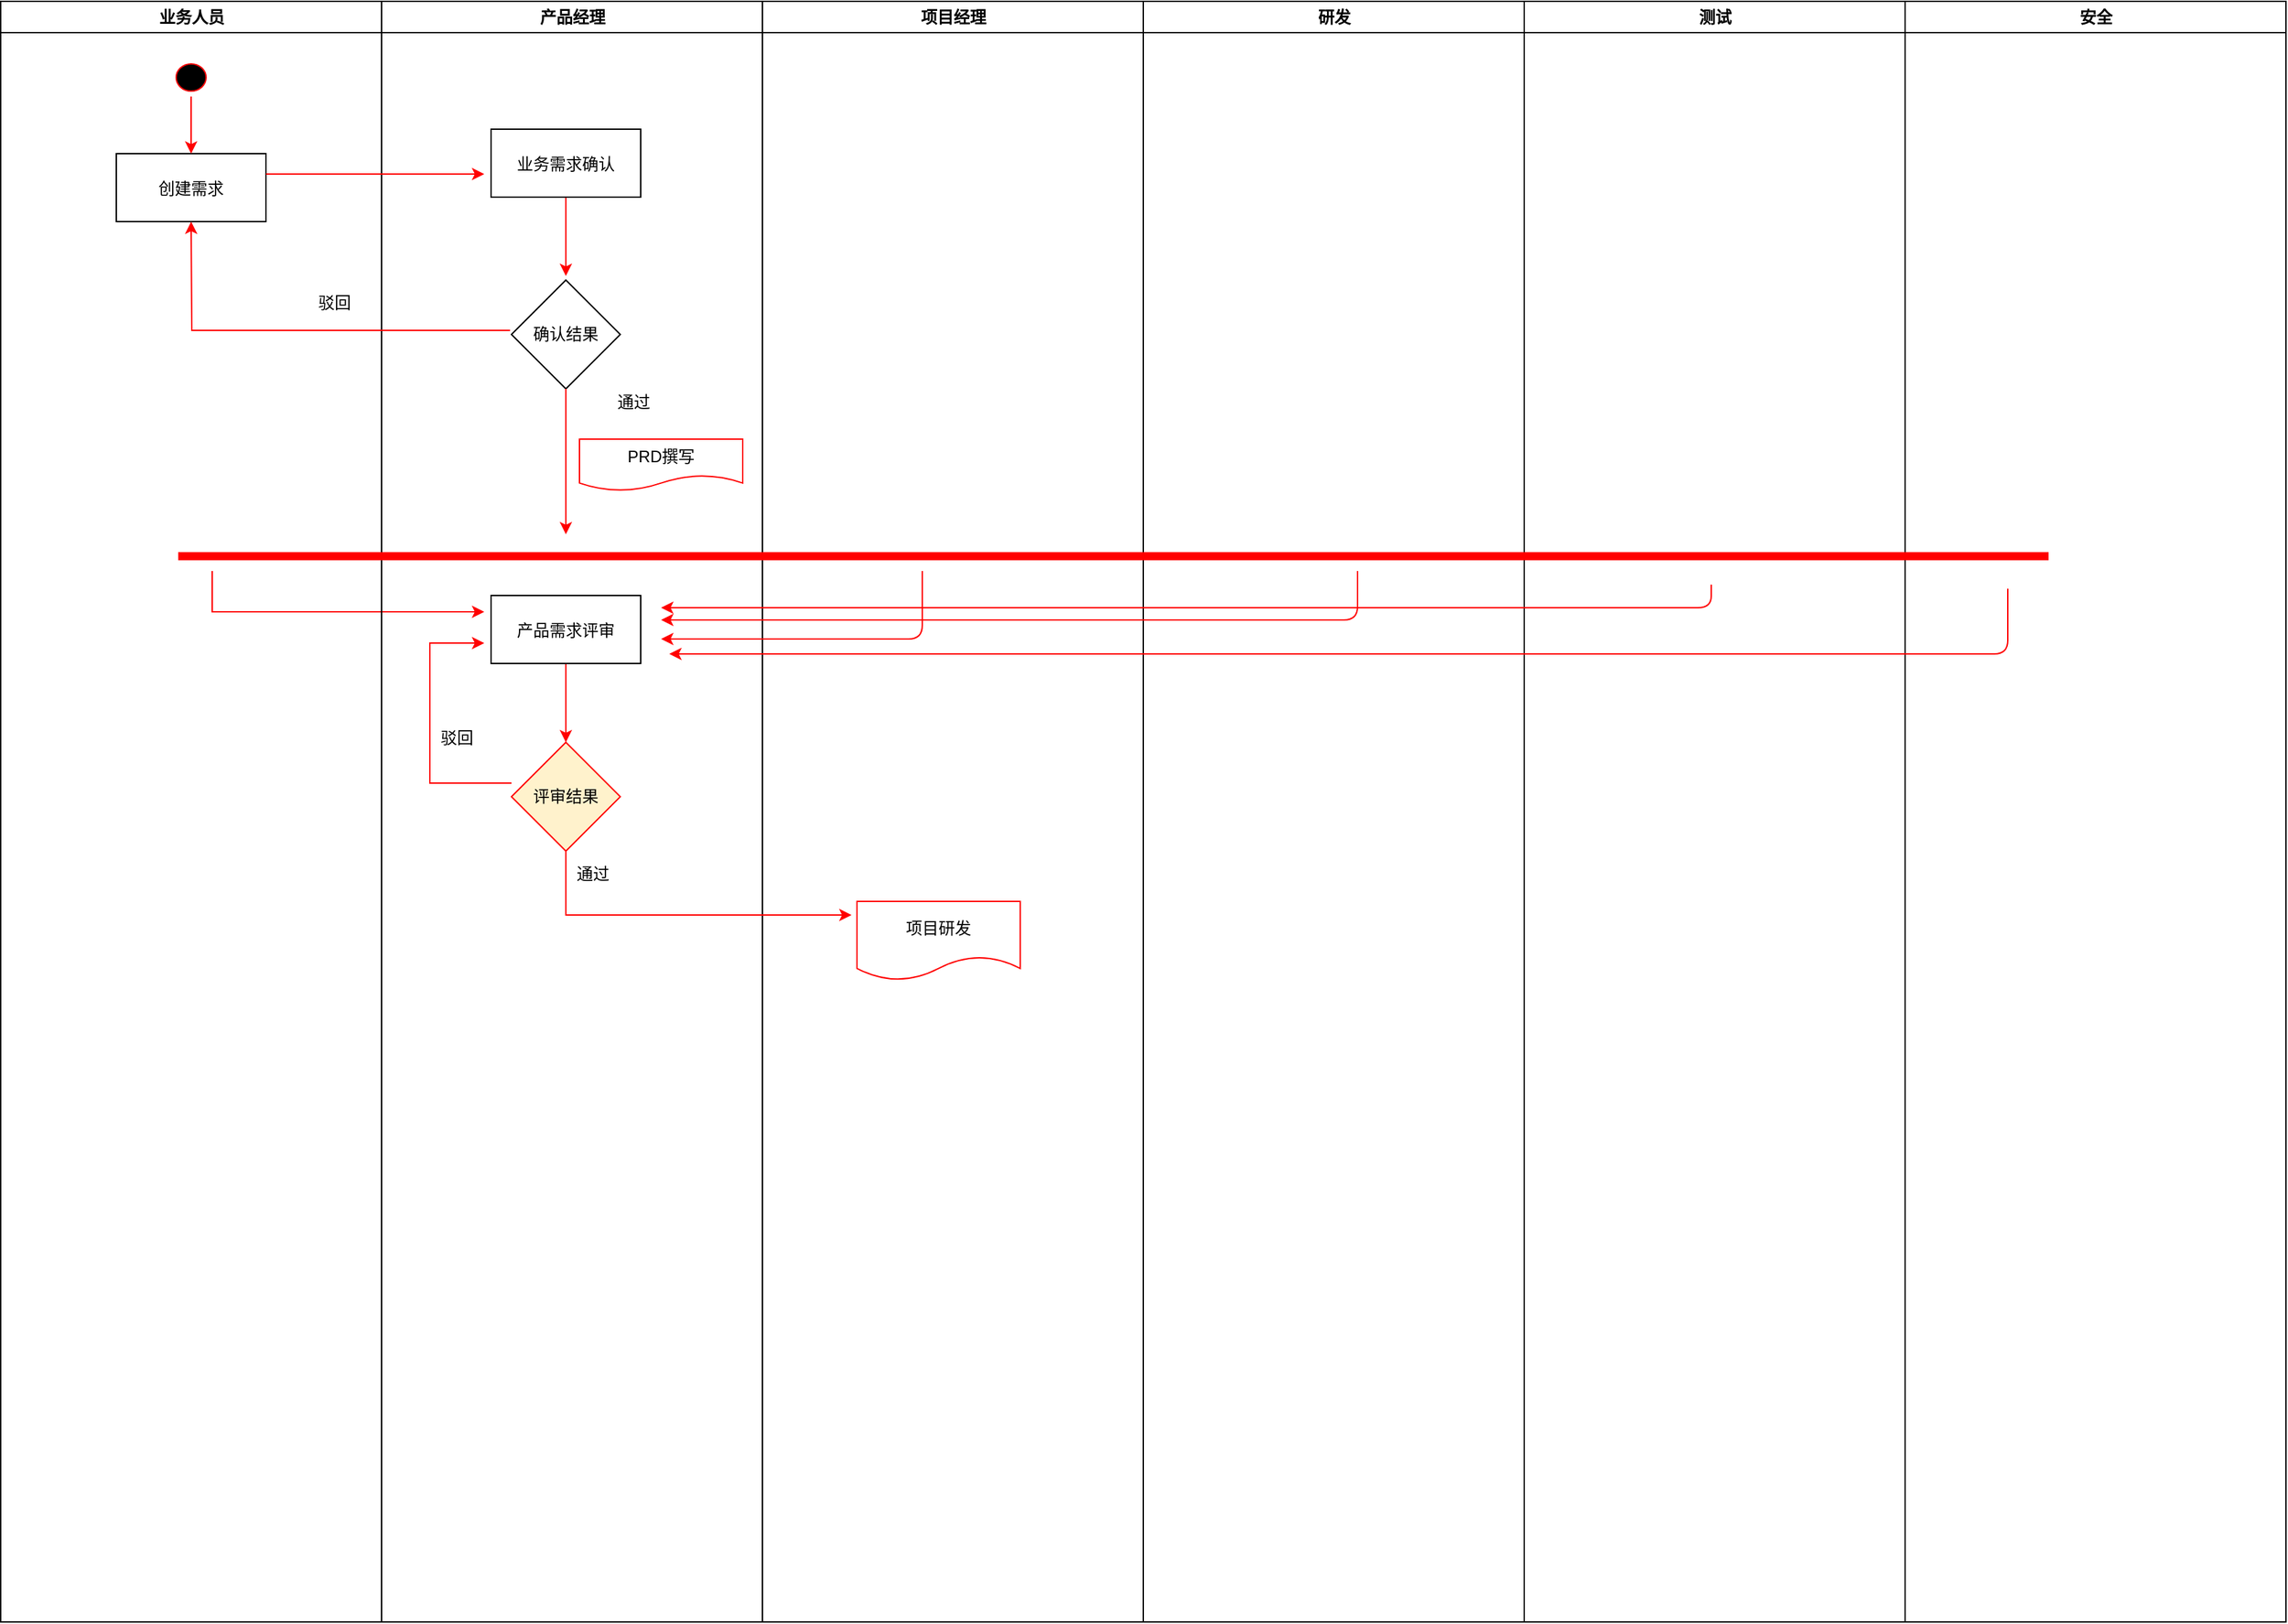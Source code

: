 <mxfile version="14.8.0" type="github">
  <diagram name="Page-1" id="e7e014a7-5840-1c2e-5031-d8a46d1fe8dd">
    <mxGraphModel dx="946" dy="622" grid="1" gridSize="10" guides="1" tooltips="1" connect="1" arrows="1" fold="1" page="1" pageScale="1" pageWidth="1169" pageHeight="826" background="none" math="0" shadow="0">
      <root>
        <mxCell id="0" />
        <mxCell id="1" parent="0" />
        <mxCell id="-G7RlhfHXF_KcmEhn6gb-41" value="业务人员" style="swimlane;whiteSpace=wrap" vertex="1" parent="1">
          <mxGeometry x="1004.5" y="128" width="280" height="1192" as="geometry" />
        </mxCell>
        <mxCell id="-G7RlhfHXF_KcmEhn6gb-42" value="创建需求" style="" vertex="1" parent="-G7RlhfHXF_KcmEhn6gb-41">
          <mxGeometry x="85" y="112" width="110" height="50" as="geometry" />
        </mxCell>
        <mxCell id="-G7RlhfHXF_KcmEhn6gb-58" value="" style="ellipse;shape=startState;fillColor=#000000;strokeColor=#ff0000;" vertex="1" parent="-G7RlhfHXF_KcmEhn6gb-41">
          <mxGeometry x="125" y="42" width="30" height="28" as="geometry" />
        </mxCell>
        <mxCell id="-G7RlhfHXF_KcmEhn6gb-73" value="驳回" style="text;html=1;strokeColor=none;fillColor=none;align=center;verticalAlign=middle;whiteSpace=wrap;rounded=0;" vertex="1" parent="-G7RlhfHXF_KcmEhn6gb-41">
          <mxGeometry x="225.5" y="212" width="40" height="20" as="geometry" />
        </mxCell>
        <mxCell id="-G7RlhfHXF_KcmEhn6gb-79" style="edgeStyle=none;rounded=0;orthogonalLoop=1;jettySize=auto;html=1;exitX=0.5;exitY=0;exitDx=0;exitDy=0;strokeColor=#FF0000;" edge="1" parent="-G7RlhfHXF_KcmEhn6gb-41" source="-G7RlhfHXF_KcmEhn6gb-73" target="-G7RlhfHXF_KcmEhn6gb-73">
          <mxGeometry relative="1" as="geometry" />
        </mxCell>
        <mxCell id="-G7RlhfHXF_KcmEhn6gb-95" style="edgeStyle=none;rounded=0;orthogonalLoop=1;jettySize=auto;html=1;strokeColor=#FF0000;" edge="1" parent="-G7RlhfHXF_KcmEhn6gb-41">
          <mxGeometry relative="1" as="geometry">
            <mxPoint x="355.5" y="449" as="targetPoint" />
            <mxPoint x="155.5" y="419" as="sourcePoint" />
            <Array as="points">
              <mxPoint x="155.5" y="449" />
            </Array>
          </mxGeometry>
        </mxCell>
        <mxCell id="-G7RlhfHXF_KcmEhn6gb-47" value="产品经理" style="swimlane;whiteSpace=wrap" vertex="1" parent="1">
          <mxGeometry x="1284.5" y="128" width="280" height="1192" as="geometry" />
        </mxCell>
        <mxCell id="-G7RlhfHXF_KcmEhn6gb-72" value="通过" style="text;html=1;strokeColor=none;fillColor=none;align=center;verticalAlign=middle;whiteSpace=wrap;rounded=0;" vertex="1" parent="-G7RlhfHXF_KcmEhn6gb-47">
          <mxGeometry x="165.5" y="285" width="40" height="20" as="geometry" />
        </mxCell>
        <mxCell id="-G7RlhfHXF_KcmEhn6gb-77" style="edgeStyle=none;rounded=0;orthogonalLoop=1;jettySize=auto;html=1;exitX=0.5;exitY=1;exitDx=0;exitDy=0;strokeColor=#FF0000;" edge="1" parent="-G7RlhfHXF_KcmEhn6gb-47" source="-G7RlhfHXF_KcmEhn6gb-75">
          <mxGeometry relative="1" as="geometry">
            <mxPoint x="135.5" y="202" as="targetPoint" />
          </mxGeometry>
        </mxCell>
        <mxCell id="-G7RlhfHXF_KcmEhn6gb-75" value="业务需求确认" style="" vertex="1" parent="-G7RlhfHXF_KcmEhn6gb-47">
          <mxGeometry x="80.5" y="94" width="110" height="50" as="geometry" />
        </mxCell>
        <mxCell id="-G7RlhfHXF_KcmEhn6gb-80" value="确认结果" style="rhombus;whiteSpace=wrap;html=1;" vertex="1" parent="-G7RlhfHXF_KcmEhn6gb-47">
          <mxGeometry x="95.5" y="205" width="80" height="80" as="geometry" />
        </mxCell>
        <mxCell id="-G7RlhfHXF_KcmEhn6gb-87" style="edgeStyle=none;rounded=0;orthogonalLoop=1;jettySize=auto;html=1;exitX=0.5;exitY=1;exitDx=0;exitDy=0;strokeColor=#FF0000;" edge="1" parent="-G7RlhfHXF_KcmEhn6gb-47" source="-G7RlhfHXF_KcmEhn6gb-83" target="-G7RlhfHXF_KcmEhn6gb-84">
          <mxGeometry relative="1" as="geometry" />
        </mxCell>
        <mxCell id="-G7RlhfHXF_KcmEhn6gb-83" value="产品需求评审" style="" vertex="1" parent="-G7RlhfHXF_KcmEhn6gb-47">
          <mxGeometry x="80.5" y="437" width="110" height="50" as="geometry" />
        </mxCell>
        <mxCell id="-G7RlhfHXF_KcmEhn6gb-84" value="评审结果" style="rhombus;whiteSpace=wrap;html=1;fillColor=#fff2cc;strokeColor=#FF0000;" vertex="1" parent="-G7RlhfHXF_KcmEhn6gb-47">
          <mxGeometry x="95.5" y="545" width="80" height="80" as="geometry" />
        </mxCell>
        <mxCell id="-G7RlhfHXF_KcmEhn6gb-99" value="驳回" style="text;html=1;strokeColor=none;fillColor=none;align=center;verticalAlign=middle;whiteSpace=wrap;rounded=0;" vertex="1" parent="-G7RlhfHXF_KcmEhn6gb-47">
          <mxGeometry x="35.5" y="532" width="40" height="20" as="geometry" />
        </mxCell>
        <mxCell id="-G7RlhfHXF_KcmEhn6gb-111" value="PRD撰写" style="shape=document;whiteSpace=wrap;html=1;boundedLbl=1;strokeColor=#FF0000;" vertex="1" parent="-G7RlhfHXF_KcmEhn6gb-47">
          <mxGeometry x="145.5" y="322" width="120" height="38" as="geometry" />
        </mxCell>
        <mxCell id="-G7RlhfHXF_KcmEhn6gb-50" value="项目经理" style="swimlane;whiteSpace=wrap" vertex="1" parent="1">
          <mxGeometry x="1564.5" y="128" width="280" height="1192" as="geometry" />
        </mxCell>
        <mxCell id="-G7RlhfHXF_KcmEhn6gb-112" value="项目研发" style="shape=document;whiteSpace=wrap;html=1;boundedLbl=1;strokeColor=#FF0000;" vertex="1" parent="-G7RlhfHXF_KcmEhn6gb-50">
          <mxGeometry x="69.5" y="662" width="120" height="58" as="geometry" />
        </mxCell>
        <mxCell id="-G7RlhfHXF_KcmEhn6gb-52" value="研发" style="swimlane;whiteSpace=wrap" vertex="1" parent="1">
          <mxGeometry x="1844.5" y="128" width="280" height="1192" as="geometry" />
        </mxCell>
        <mxCell id="-G7RlhfHXF_KcmEhn6gb-54" value="测试" style="swimlane;whiteSpace=wrap" vertex="1" parent="1">
          <mxGeometry x="2124.5" y="128" width="280" height="1192" as="geometry" />
        </mxCell>
        <mxCell id="-G7RlhfHXF_KcmEhn6gb-94" value="" style="endArrow=classic;html=1;strokeColor=#FF0000;" edge="1" parent="-G7RlhfHXF_KcmEhn6gb-54">
          <mxGeometry width="50" height="50" relative="1" as="geometry">
            <mxPoint x="137.5" y="429" as="sourcePoint" />
            <mxPoint x="-634.5" y="446" as="targetPoint" />
            <Array as="points">
              <mxPoint x="137.5" y="446" />
              <mxPoint x="-14.5" y="446" />
            </Array>
          </mxGeometry>
        </mxCell>
        <mxCell id="-G7RlhfHXF_KcmEhn6gb-60" style="edgeStyle=none;rounded=0;orthogonalLoop=1;jettySize=auto;html=1;strokeColor=#FF0000;" edge="1" parent="1" source="-G7RlhfHXF_KcmEhn6gb-58">
          <mxGeometry relative="1" as="geometry">
            <mxPoint x="1144.5" y="240" as="targetPoint" />
          </mxGeometry>
        </mxCell>
        <mxCell id="-G7RlhfHXF_KcmEhn6gb-76" style="edgeStyle=none;rounded=0;orthogonalLoop=1;jettySize=auto;html=1;exitX=1;exitY=0.5;exitDx=0;exitDy=0;strokeColor=#FF0000;" edge="1" parent="1">
          <mxGeometry relative="1" as="geometry">
            <mxPoint x="1360" y="255" as="targetPoint" />
            <mxPoint x="1199.5" y="255" as="sourcePoint" />
          </mxGeometry>
        </mxCell>
        <mxCell id="-G7RlhfHXF_KcmEhn6gb-78" style="edgeStyle=none;rounded=0;orthogonalLoop=1;jettySize=auto;html=1;strokeColor=#FF0000;entryX=0.5;entryY=1;entryDx=0;entryDy=0;" edge="1" parent="1" target="-G7RlhfHXF_KcmEhn6gb-42">
          <mxGeometry relative="1" as="geometry">
            <mxPoint x="1130" y="340" as="targetPoint" />
            <mxPoint x="1379" y="370" as="sourcePoint" />
            <Array as="points">
              <mxPoint x="1145" y="370" />
            </Array>
          </mxGeometry>
        </mxCell>
        <mxCell id="-G7RlhfHXF_KcmEhn6gb-81" value="安全" style="swimlane;whiteSpace=wrap" vertex="1" parent="1">
          <mxGeometry x="2404.5" y="128" width="280" height="1192" as="geometry" />
        </mxCell>
        <mxCell id="-G7RlhfHXF_KcmEhn6gb-89" value="" style="shape=line;strokeWidth=6;strokeColor=#ff0000;rotation=-180;" vertex="1" parent="1">
          <mxGeometry x="1135" y="524" width="1375" height="24.25" as="geometry" />
        </mxCell>
        <mxCell id="-G7RlhfHXF_KcmEhn6gb-92" value="" style="endArrow=classic;html=1;strokeColor=#FF0000;" edge="1" parent="1">
          <mxGeometry width="50" height="50" relative="1" as="geometry">
            <mxPoint x="1682" y="547" as="sourcePoint" />
            <mxPoint x="1490" y="597" as="targetPoint" />
            <Array as="points">
              <mxPoint x="1682" y="597" />
              <mxPoint x="1530" y="597" />
            </Array>
          </mxGeometry>
        </mxCell>
        <mxCell id="-G7RlhfHXF_KcmEhn6gb-93" value="" style="endArrow=classic;html=1;strokeColor=#FF0000;" edge="1" parent="1">
          <mxGeometry width="50" height="50" relative="1" as="geometry">
            <mxPoint x="2002" y="547" as="sourcePoint" />
            <mxPoint x="1490" y="583" as="targetPoint" />
            <Array as="points">
              <mxPoint x="2002" y="583" />
              <mxPoint x="1850" y="583" />
            </Array>
          </mxGeometry>
        </mxCell>
        <mxCell id="-G7RlhfHXF_KcmEhn6gb-96" style="edgeStyle=none;rounded=0;orthogonalLoop=1;jettySize=auto;html=1;strokeColor=#FF0000;" edge="1" parent="1" source="-G7RlhfHXF_KcmEhn6gb-84">
          <mxGeometry relative="1" as="geometry">
            <mxPoint x="1630" y="800" as="targetPoint" />
            <Array as="points">
              <mxPoint x="1420" y="800" />
            </Array>
          </mxGeometry>
        </mxCell>
        <mxCell id="-G7RlhfHXF_KcmEhn6gb-97" value="通过" style="text;html=1;strokeColor=none;fillColor=none;align=center;verticalAlign=middle;whiteSpace=wrap;rounded=0;" vertex="1" parent="1">
          <mxGeometry x="1420" y="760" width="40" height="20" as="geometry" />
        </mxCell>
        <mxCell id="-G7RlhfHXF_KcmEhn6gb-98" style="edgeStyle=none;rounded=0;orthogonalLoop=1;jettySize=auto;html=1;exitX=0;exitY=0.5;exitDx=0;exitDy=0;strokeColor=#FF0000;" edge="1" parent="1">
          <mxGeometry relative="1" as="geometry">
            <mxPoint x="1360" y="600" as="targetPoint" />
            <mxPoint x="1380" y="703" as="sourcePoint" />
            <Array as="points">
              <mxPoint x="1320" y="703" />
              <mxPoint x="1320" y="600" />
            </Array>
          </mxGeometry>
        </mxCell>
        <mxCell id="-G7RlhfHXF_KcmEhn6gb-110" style="edgeStyle=none;rounded=0;orthogonalLoop=1;jettySize=auto;html=1;strokeColor=#FF0000;" edge="1" parent="1" source="-G7RlhfHXF_KcmEhn6gb-80">
          <mxGeometry relative="1" as="geometry">
            <mxPoint x="1420" y="520" as="targetPoint" />
          </mxGeometry>
        </mxCell>
        <mxCell id="-G7RlhfHXF_KcmEhn6gb-113" value="" style="endArrow=classic;html=1;strokeColor=#FF0000;" edge="1" parent="1">
          <mxGeometry width="50" height="50" relative="1" as="geometry">
            <mxPoint x="2480" y="560" as="sourcePoint" />
            <mxPoint x="1496" y="608" as="targetPoint" />
            <Array as="points">
              <mxPoint x="2480" y="608" />
              <mxPoint x="2116" y="608" />
            </Array>
          </mxGeometry>
        </mxCell>
      </root>
    </mxGraphModel>
  </diagram>
</mxfile>
